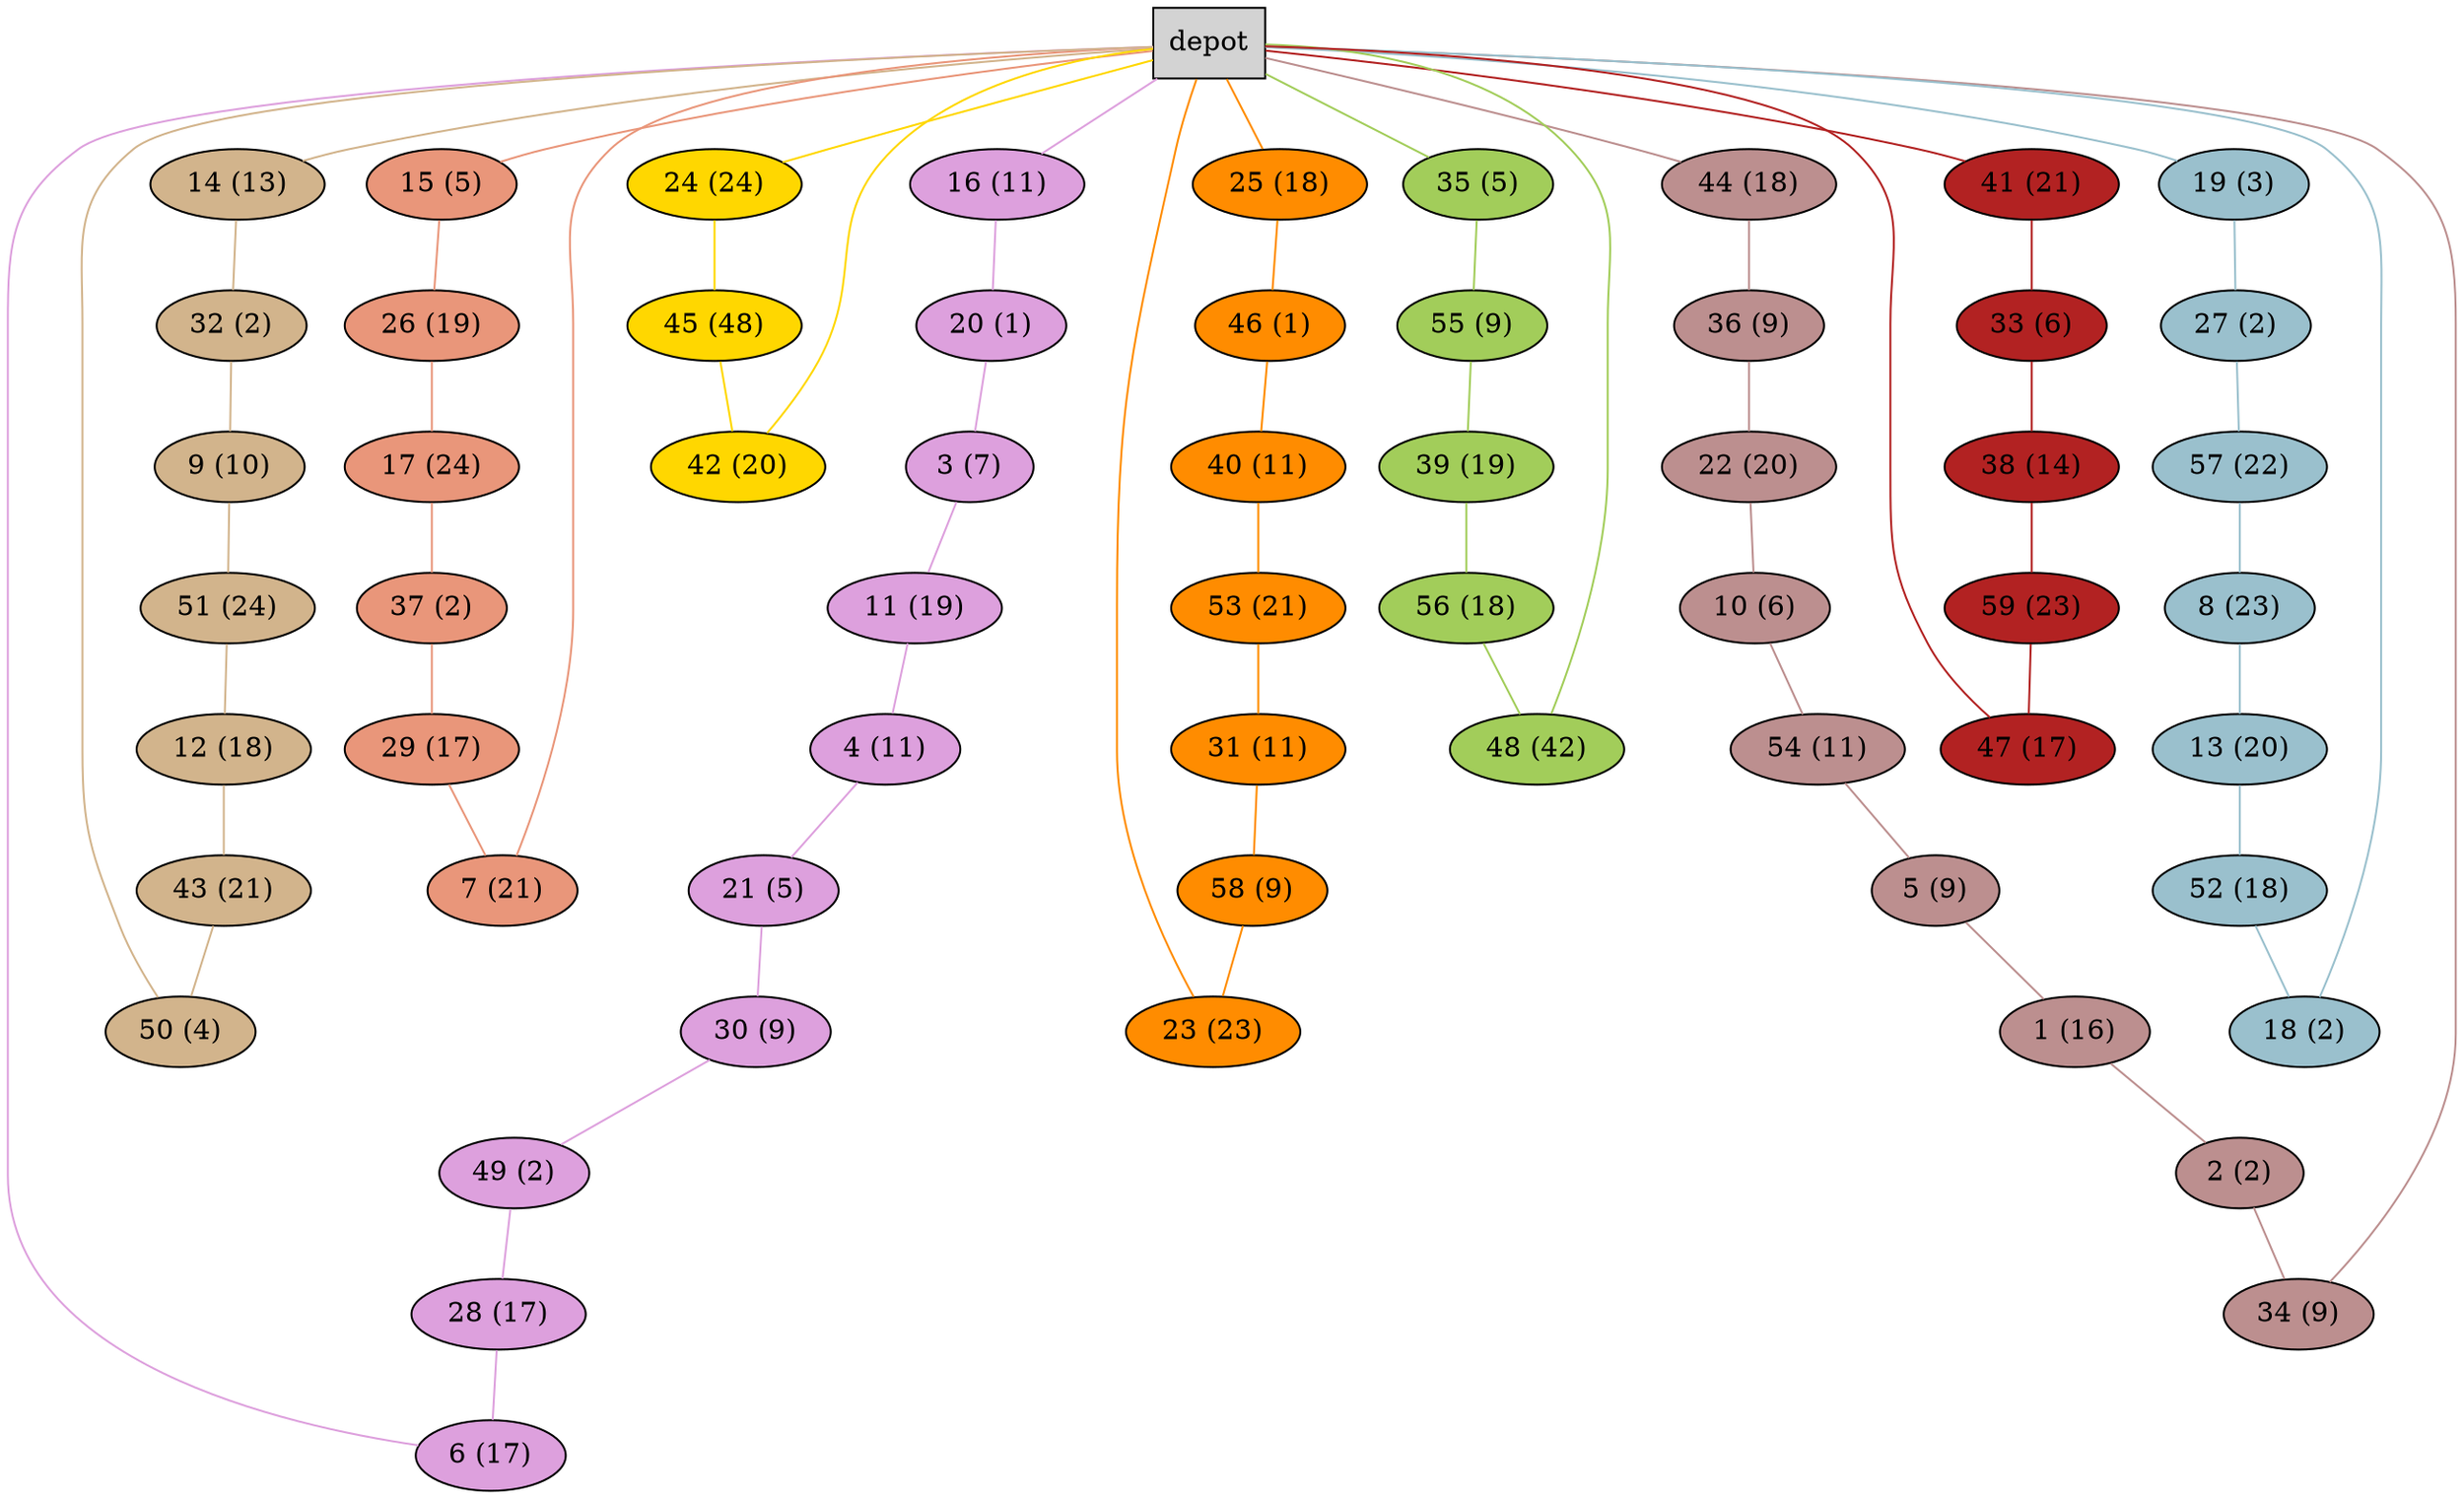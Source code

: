 graph G {
  0[shape = box, label = "depot", style = filled ];
  15[shape = ellipse, label = "15 (5)", style = filled , fillcolor = darksalmon ];
  "0"--"15"[color = darksalmon];
  26[shape = ellipse, label = "26 (19)", style = filled , fillcolor = darksalmon ];
  "15"--"26"[color = darksalmon];
  17[shape = ellipse, label = "17 (24)", style = filled , fillcolor = darksalmon ];
  "26"--"17"[color = darksalmon];
  37[shape = ellipse, label = "37 (2)", style = filled , fillcolor = darksalmon ];
  "17"--"37"[color = darksalmon];
  29[shape = ellipse, label = "29 (17)", style = filled , fillcolor = darksalmon ];
  "37"--"29"[color = darksalmon];
  7[shape = ellipse, label = "7 (21)", style = filled , fillcolor = darksalmon ];
  "29"--"7"[color = darksalmon];
  "7"--"0"[color = darksalmon];
  24[shape = ellipse, label = "24 (24)", style = filled , fillcolor = gold ];
  "0"--"24"[color = gold];
  45[shape = ellipse, label = "45 (48)", style = filled , fillcolor = gold ];
  "24"--"45"[color = gold];
  42[shape = ellipse, label = "42 (20)", style = filled , fillcolor = gold ];
  "45"--"42"[color = gold];
  "42"--"0"[color = gold];
  16[shape = ellipse, label = "16 (11)", style = filled , fillcolor = plum ];
  "0"--"16"[color = plum];
  20[shape = ellipse, label = "20 (1)", style = filled , fillcolor = plum ];
  "16"--"20"[color = plum];
  3[shape = ellipse, label = "3 (7)", style = filled , fillcolor = plum ];
  "20"--"3"[color = plum];
  11[shape = ellipse, label = "11 (19)", style = filled , fillcolor = plum ];
  "3"--"11"[color = plum];
  4[shape = ellipse, label = "4 (11)", style = filled , fillcolor = plum ];
  "11"--"4"[color = plum];
  21[shape = ellipse, label = "21 (5)", style = filled , fillcolor = plum ];
  "4"--"21"[color = plum];
  30[shape = ellipse, label = "30 (9)", style = filled , fillcolor = plum ];
  "21"--"30"[color = plum];
  49[shape = ellipse, label = "49 (2)", style = filled , fillcolor = plum ];
  "30"--"49"[color = plum];
  28[shape = ellipse, label = "28 (17)", style = filled , fillcolor = plum ];
  "49"--"28"[color = plum];
  6[shape = ellipse, label = "6 (17)", style = filled , fillcolor = plum ];
  "28"--"6"[color = plum];
  "6"--"0"[color = plum];
  14[shape = ellipse, label = "14 (13)", style = filled , fillcolor = tan ];
  "0"--"14"[color = tan];
  32[shape = ellipse, label = "32 (2)", style = filled , fillcolor = tan ];
  "14"--"32"[color = tan];
  9[shape = ellipse, label = "9 (10)", style = filled , fillcolor = tan ];
  "32"--"9"[color = tan];
  51[shape = ellipse, label = "51 (24)", style = filled , fillcolor = tan ];
  "9"--"51"[color = tan];
  12[shape = ellipse, label = "12 (18)", style = filled , fillcolor = tan ];
  "51"--"12"[color = tan];
  43[shape = ellipse, label = "43 (21)", style = filled , fillcolor = tan ];
  "12"--"43"[color = tan];
  50[shape = ellipse, label = "50 (4)", style = filled , fillcolor = tan ];
  "43"--"50"[color = tan];
  "50"--"0"[color = tan];
  25[shape = ellipse, label = "25 (18)", style = filled , fillcolor = darkorange ];
  "0"--"25"[color = darkorange];
  46[shape = ellipse, label = "46 (1)", style = filled , fillcolor = darkorange ];
  "25"--"46"[color = darkorange];
  40[shape = ellipse, label = "40 (11)", style = filled , fillcolor = darkorange ];
  "46"--"40"[color = darkorange];
  53[shape = ellipse, label = "53 (21)", style = filled , fillcolor = darkorange ];
  "40"--"53"[color = darkorange];
  31[shape = ellipse, label = "31 (11)", style = filled , fillcolor = darkorange ];
  "53"--"31"[color = darkorange];
  58[shape = ellipse, label = "58 (9)", style = filled , fillcolor = darkorange ];
  "31"--"58"[color = darkorange];
  23[shape = ellipse, label = "23 (23)", style = filled , fillcolor = darkorange ];
  "58"--"23"[color = darkorange];
  "23"--"0"[color = darkorange];
  44[shape = ellipse, label = "44 (18)", style = filled , fillcolor = rosybrown ];
  "0"--"44"[color = rosybrown];
  36[shape = ellipse, label = "36 (9)", style = filled , fillcolor = rosybrown ];
  "44"--"36"[color = rosybrown];
  22[shape = ellipse, label = "22 (20)", style = filled , fillcolor = rosybrown ];
  "36"--"22"[color = rosybrown];
  10[shape = ellipse, label = "10 (6)", style = filled , fillcolor = rosybrown ];
  "22"--"10"[color = rosybrown];
  54[shape = ellipse, label = "54 (11)", style = filled , fillcolor = rosybrown ];
  "10"--"54"[color = rosybrown];
  5[shape = ellipse, label = "5 (9)", style = filled , fillcolor = rosybrown ];
  "54"--"5"[color = rosybrown];
  1[shape = ellipse, label = "1 (16)", style = filled , fillcolor = rosybrown ];
  "5"--"1"[color = rosybrown];
  2[shape = ellipse, label = "2 (2)", style = filled , fillcolor = rosybrown ];
  "1"--"2"[color = rosybrown];
  34[shape = ellipse, label = "34 (9)", style = filled , fillcolor = rosybrown ];
  "2"--"34"[color = rosybrown];
  "34"--"0"[color = rosybrown];
  35[shape = ellipse, label = "35 (5)", style = filled , fillcolor = darkolivegreen3 ];
  "0"--"35"[color = darkolivegreen3];
  55[shape = ellipse, label = "55 (9)", style = filled , fillcolor = darkolivegreen3 ];
  "35"--"55"[color = darkolivegreen3];
  39[shape = ellipse, label = "39 (19)", style = filled , fillcolor = darkolivegreen3 ];
  "55"--"39"[color = darkolivegreen3];
  56[shape = ellipse, label = "56 (18)", style = filled , fillcolor = darkolivegreen3 ];
  "39"--"56"[color = darkolivegreen3];
  48[shape = ellipse, label = "48 (42)", style = filled , fillcolor = darkolivegreen3 ];
  "56"--"48"[color = darkolivegreen3];
  "48"--"0"[color = darkolivegreen3];
  19[shape = ellipse, label = "19 (3)", style = filled , fillcolor = lightblue3 ];
  "0"--"19"[color = lightblue3];
  27[shape = ellipse, label = "27 (2)", style = filled , fillcolor = lightblue3 ];
  "19"--"27"[color = lightblue3];
  57[shape = ellipse, label = "57 (22)", style = filled , fillcolor = lightblue3 ];
  "27"--"57"[color = lightblue3];
  8[shape = ellipse, label = "8 (23)", style = filled , fillcolor = lightblue3 ];
  "57"--"8"[color = lightblue3];
  13[shape = ellipse, label = "13 (20)", style = filled , fillcolor = lightblue3 ];
  "8"--"13"[color = lightblue3];
  52[shape = ellipse, label = "52 (18)", style = filled , fillcolor = lightblue3 ];
  "13"--"52"[color = lightblue3];
  18[shape = ellipse, label = "18 (2)", style = filled , fillcolor = lightblue3 ];
  "52"--"18"[color = lightblue3];
  "18"--"0"[color = lightblue3];
  41[shape = ellipse, label = "41 (21)", style = filled , fillcolor = firebrick ];
  "0"--"41"[color = firebrick];
  33[shape = ellipse, label = "33 (6)", style = filled , fillcolor = firebrick ];
  "41"--"33"[color = firebrick];
  38[shape = ellipse, label = "38 (14)", style = filled , fillcolor = firebrick ];
  "33"--"38"[color = firebrick];
  59[shape = ellipse, label = "59 (23)", style = filled , fillcolor = firebrick ];
  "38"--"59"[color = firebrick];
  47[shape = ellipse, label = "47 (17)", style = filled , fillcolor = firebrick ];
  "59"--"47"[color = firebrick];
  "47"--"0"[color = firebrick];
}
